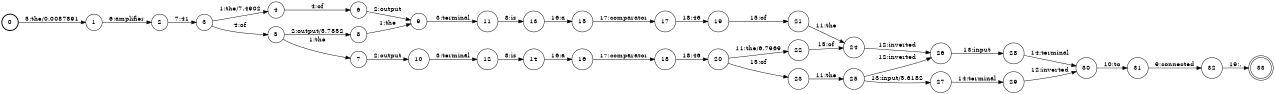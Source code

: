 digraph FST {
rankdir = LR;
size = "8.5,11";
label = "";
center = 1;
orientation = Portrait;
ranksep = "0.4";
nodesep = "0.25";
0 [label = "0", shape = circle, style = bold, fontsize = 14]
	0 -> 1 [label = "5:the/0.0087891", fontsize = 14];
1 [label = "1", shape = circle, style = solid, fontsize = 14]
	1 -> 2 [label = "6:amplifier", fontsize = 14];
2 [label = "2", shape = circle, style = solid, fontsize = 14]
	2 -> 3 [label = "7:41", fontsize = 14];
3 [label = "3", shape = circle, style = solid, fontsize = 14]
	3 -> 5 [label = "4:of", fontsize = 14];
	3 -> 4 [label = "1:the/7.4902", fontsize = 14];
4 [label = "4", shape = circle, style = solid, fontsize = 14]
	4 -> 6 [label = "4:of", fontsize = 14];
5 [label = "5", shape = circle, style = solid, fontsize = 14]
	5 -> 8 [label = "2:output/5.7852", fontsize = 14];
	5 -> 7 [label = "1:the", fontsize = 14];
6 [label = "6", shape = circle, style = solid, fontsize = 14]
	6 -> 9 [label = "2:output", fontsize = 14];
7 [label = "7", shape = circle, style = solid, fontsize = 14]
	7 -> 10 [label = "2:output", fontsize = 14];
8 [label = "8", shape = circle, style = solid, fontsize = 14]
	8 -> 9 [label = "1:the", fontsize = 14];
9 [label = "9", shape = circle, style = solid, fontsize = 14]
	9 -> 11 [label = "3:terminal", fontsize = 14];
10 [label = "10", shape = circle, style = solid, fontsize = 14]
	10 -> 12 [label = "3:terminal", fontsize = 14];
11 [label = "11", shape = circle, style = solid, fontsize = 14]
	11 -> 13 [label = "8:is", fontsize = 14];
12 [label = "12", shape = circle, style = solid, fontsize = 14]
	12 -> 14 [label = "8:is", fontsize = 14];
13 [label = "13", shape = circle, style = solid, fontsize = 14]
	13 -> 15 [label = "16:a", fontsize = 14];
14 [label = "14", shape = circle, style = solid, fontsize = 14]
	14 -> 16 [label = "16:a", fontsize = 14];
15 [label = "15", shape = circle, style = solid, fontsize = 14]
	15 -> 17 [label = "17:comparator", fontsize = 14];
16 [label = "16", shape = circle, style = solid, fontsize = 14]
	16 -> 18 [label = "17:comparator", fontsize = 14];
17 [label = "17", shape = circle, style = solid, fontsize = 14]
	17 -> 19 [label = "18:46", fontsize = 14];
18 [label = "18", shape = circle, style = solid, fontsize = 14]
	18 -> 20 [label = "18:46", fontsize = 14];
19 [label = "19", shape = circle, style = solid, fontsize = 14]
	19 -> 21 [label = "15:of", fontsize = 14];
20 [label = "20", shape = circle, style = solid, fontsize = 14]
	20 -> 23 [label = "15:of", fontsize = 14];
	20 -> 22 [label = "11:the/6.7969", fontsize = 14];
21 [label = "21", shape = circle, style = solid, fontsize = 14]
	21 -> 24 [label = "11:the", fontsize = 14];
22 [label = "22", shape = circle, style = solid, fontsize = 14]
	22 -> 24 [label = "15:of", fontsize = 14];
23 [label = "23", shape = circle, style = solid, fontsize = 14]
	23 -> 25 [label = "11:the", fontsize = 14];
24 [label = "24", shape = circle, style = solid, fontsize = 14]
	24 -> 26 [label = "12:inverted", fontsize = 14];
25 [label = "25", shape = circle, style = solid, fontsize = 14]
	25 -> 26 [label = "12:inverted", fontsize = 14];
	25 -> 27 [label = "13:input/5.6182", fontsize = 14];
26 [label = "26", shape = circle, style = solid, fontsize = 14]
	26 -> 28 [label = "13:input", fontsize = 14];
27 [label = "27", shape = circle, style = solid, fontsize = 14]
	27 -> 29 [label = "14:terminal", fontsize = 14];
28 [label = "28", shape = circle, style = solid, fontsize = 14]
	28 -> 30 [label = "14:terminal", fontsize = 14];
29 [label = "29", shape = circle, style = solid, fontsize = 14]
	29 -> 30 [label = "12:inverted", fontsize = 14];
30 [label = "30", shape = circle, style = solid, fontsize = 14]
	30 -> 31 [label = "10:to", fontsize = 14];
31 [label = "31", shape = circle, style = solid, fontsize = 14]
	31 -> 32 [label = "9:connected", fontsize = 14];
32 [label = "32", shape = circle, style = solid, fontsize = 14]
	32 -> 33 [label = "19:.", fontsize = 14];
33 [label = "33", shape = doublecircle, style = solid, fontsize = 14]
}
